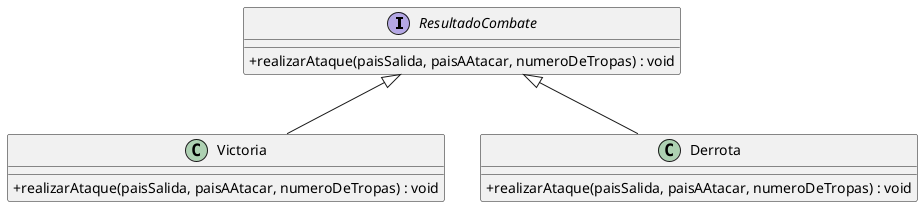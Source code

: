 @startuml
skinparam classAttributeIconSize 0

interface ResultadoCombate{
    + realizarAtaque(paisSalida, paisAAtacar, numeroDeTropas) : void
}

class Victoria{
    +realizarAtaque(paisSalida, paisAAtacar, numeroDeTropas) : void
}
class Derrota{
    +realizarAtaque(paisSalida, paisAAtacar, numeroDeTropas) : void
}

ResultadoCombate <|--Victoria
ResultadoCombate <|-- Derrota
@enduml